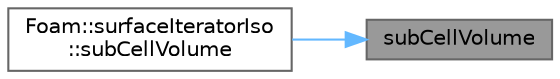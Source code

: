 digraph "subCellVolume"
{
 // LATEX_PDF_SIZE
  bgcolor="transparent";
  edge [fontname=Helvetica,fontsize=10,labelfontname=Helvetica,labelfontsize=10];
  node [fontname=Helvetica,fontsize=10,shape=box,height=0.2,width=0.4];
  rankdir="RL";
  Node1 [id="Node000001",label="subCellVolume",height=0.2,width=0.4,color="gray40", fillcolor="grey60", style="filled", fontcolor="black",tooltip=" "];
  Node1 -> Node2 [id="edge1_Node000001_Node000002",dir="back",color="steelblue1",style="solid",tooltip=" "];
  Node2 [id="Node000002",label="Foam::surfaceIteratorIso\l::subCellVolume",height=0.2,width=0.4,color="grey40", fillcolor="white", style="filled",URL="$classFoam_1_1surfaceIteratorIso.html#a71e7c636caec3ae37013c9bf8f28eeba",tooltip=" "];
}

